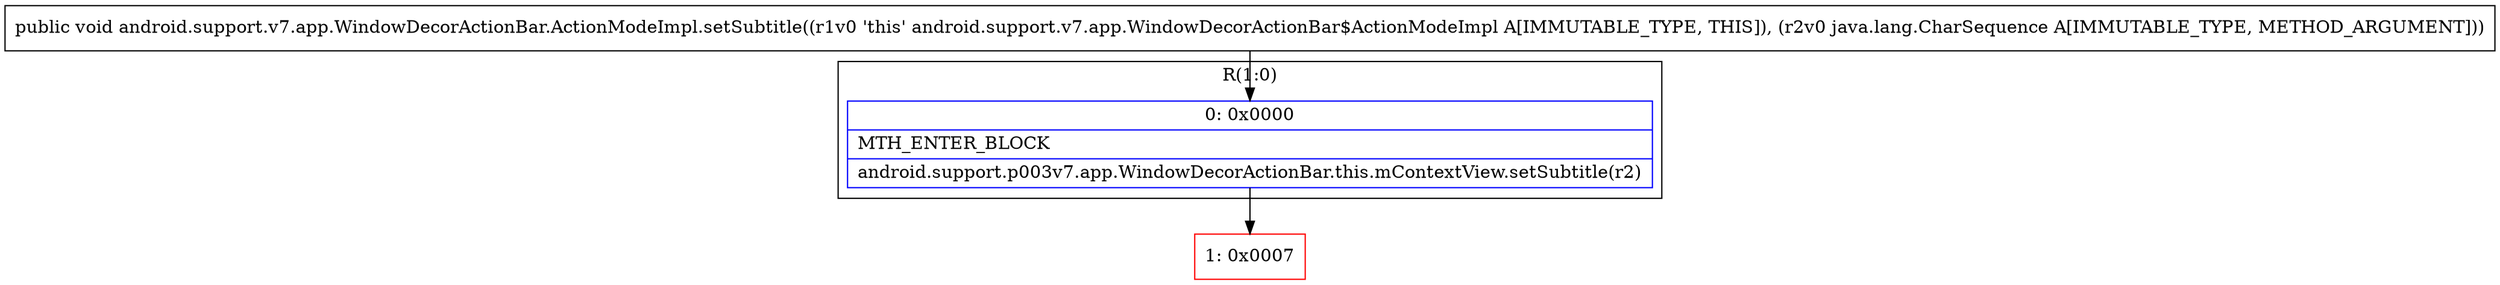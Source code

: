 digraph "CFG forandroid.support.v7.app.WindowDecorActionBar.ActionModeImpl.setSubtitle(Ljava\/lang\/CharSequence;)V" {
subgraph cluster_Region_854872756 {
label = "R(1:0)";
node [shape=record,color=blue];
Node_0 [shape=record,label="{0\:\ 0x0000|MTH_ENTER_BLOCK\l|android.support.p003v7.app.WindowDecorActionBar.this.mContextView.setSubtitle(r2)\l}"];
}
Node_1 [shape=record,color=red,label="{1\:\ 0x0007}"];
MethodNode[shape=record,label="{public void android.support.v7.app.WindowDecorActionBar.ActionModeImpl.setSubtitle((r1v0 'this' android.support.v7.app.WindowDecorActionBar$ActionModeImpl A[IMMUTABLE_TYPE, THIS]), (r2v0 java.lang.CharSequence A[IMMUTABLE_TYPE, METHOD_ARGUMENT])) }"];
MethodNode -> Node_0;
Node_0 -> Node_1;
}

